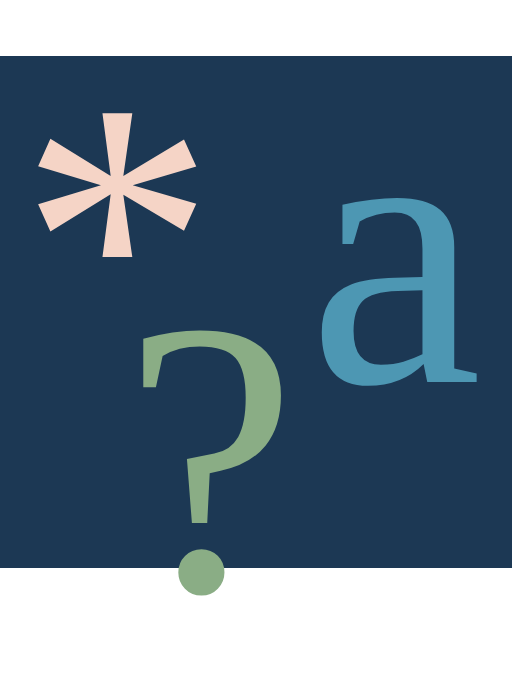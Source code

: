 <mxfile version="19.0.3" type="device"><diagram id="sVlXH-wILMVz2DOd-RNF" name="Page-1"><mxGraphModel dx="2351" dy="1486" grid="0" gridSize="10" guides="1" tooltips="1" connect="1" arrows="1" fold="1" page="1" pageScale="1" pageWidth="400" pageHeight="400" background="none" math="0" shadow="0"><root><mxCell id="0"/><mxCell id="1" parent="0"/><mxCell id="1MFUt6sUOjZLQnl7GIkY-1" value="" style="whiteSpace=wrap;html=1;aspect=fixed;fillColor=#1C3854;strokeColor=none;fontColor=#E4FDE1;fontStyle=0;fontSize=196;verticalAlign=middle;labelBorderColor=none;fontFamily=Courier Prime;" parent="1" vertex="1"><mxGeometry x="72" y="72" width="256" height="256" as="geometry"/></mxCell><mxCell id="1MFUt6sUOjZLQnl7GIkY-2" value="*" style="text;html=1;strokeColor=none;fillColor=none;align=center;verticalAlign=middle;whiteSpace=wrap;rounded=0;sketch=0;fontColor=#F5D4C6;spacing=0;fontFamily=Courier Prime;fontSize=196;fontStyle=0;labelBorderColor=none;" parent="1" vertex="1"><mxGeometry x="107" y="130" width="47" height="64" as="geometry"/></mxCell><mxCell id="1MFUt6sUOjZLQnl7GIkY-3" value="?" style="text;strokeColor=none;fillColor=none;align=center;verticalAlign=middle;rounded=0;sketch=0;fontColor=#8AAD85;spacing=0;fontFamily=Courier Prime;fontSize=196;whiteSpace=wrap;html=1;fontStyle=0;spacingTop=0;labelBackgroundColor=none;labelBorderColor=none;" parent="1" vertex="1"><mxGeometry x="147" y="228" width="60" height="87" as="geometry"/></mxCell><mxCell id="1MFUt6sUOjZLQnl7GIkY-5" value="a" style="text;strokeColor=none;fillColor=none;align=center;verticalAlign=middle;rounded=0;sketch=0;fontColor=#4D97B3;spacing=0;fontFamily=Courier Prime;fontSize=196;whiteSpace=wrap;html=1;fontStyle=0;labelBorderColor=none;" parent="1" vertex="1"><mxGeometry x="244" y="134.5" width="51" height="67" as="geometry"/></mxCell></root></mxGraphModel></diagram></mxfile>